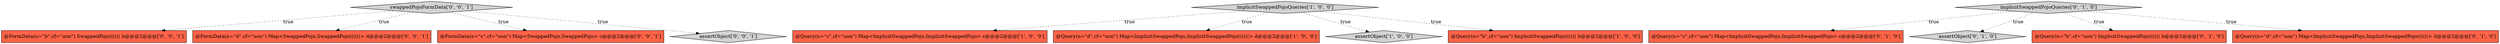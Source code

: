 digraph {
14 [style = filled, label = "@FormData(n=\"b\",cf=\"uon\") SwappedPojo(((((( b@@@2@@@['0', '0', '1']", fillcolor = tomato, shape = box image = "AAA0AAABBB3BBB"];
11 [style = filled, label = "@FormData(n=\"d\",cf=\"uon\") Map<SwappedPojo,SwappedPojo((((((> d@@@2@@@['0', '0', '1']", fillcolor = tomato, shape = box image = "AAA0AAABBB3BBB"];
10 [style = filled, label = "@FormData(n=\"c\",cf=\"uon\") Map<SwappedPojo,SwappedPojo> c@@@2@@@['0', '0', '1']", fillcolor = tomato, shape = box image = "AAA0AAABBB3BBB"];
2 [style = filled, label = "@Query(n=\"c\",cf=\"uon\") Map<ImplicitSwappedPojo,ImplicitSwappedPojo> c@@@2@@@['1', '0', '0']", fillcolor = tomato, shape = box image = "AAA0AAABBB1BBB"];
9 [style = filled, label = "@Query(n=\"c\",cf=\"uon\") Map<ImplicitSwappedPojo,ImplicitSwappedPojo> c@@@2@@@['0', '1', '0']", fillcolor = tomato, shape = box image = "AAA0AAABBB2BBB"];
3 [style = filled, label = "@Query(n=\"d\",cf=\"uon\") Map<ImplicitSwappedPojo,ImplicitSwappedPojo((((((> d@@@2@@@['1', '0', '0']", fillcolor = tomato, shape = box image = "AAA0AAABBB1BBB"];
6 [style = filled, label = "assertObject['0', '1', '0']", fillcolor = lightgray, shape = diamond image = "AAA0AAABBB2BBB"];
7 [style = filled, label = "@Query(n=\"b\",cf=\"uon\") ImplicitSwappedPojo(((((( b@@@2@@@['0', '1', '0']", fillcolor = tomato, shape = box image = "AAA0AAABBB2BBB"];
5 [style = filled, label = "@Query(n=\"d\",cf=\"uon\") Map<ImplicitSwappedPojo,ImplicitSwappedPojo((((((> d@@@2@@@['0', '1', '0']", fillcolor = tomato, shape = box image = "AAA0AAABBB2BBB"];
12 [style = filled, label = "assertObject['0', '0', '1']", fillcolor = lightgray, shape = diamond image = "AAA0AAABBB3BBB"];
4 [style = filled, label = "implicitSwappedPojoQueries['1', '0', '0']", fillcolor = lightgray, shape = diamond image = "AAA0AAABBB1BBB"];
8 [style = filled, label = "implicitSwappedPojoQueries['0', '1', '0']", fillcolor = lightgray, shape = diamond image = "AAA0AAABBB2BBB"];
13 [style = filled, label = "swappedPojoFormData['0', '0', '1']", fillcolor = lightgray, shape = diamond image = "AAA0AAABBB3BBB"];
0 [style = filled, label = "assertObject['1', '0', '0']", fillcolor = lightgray, shape = diamond image = "AAA0AAABBB1BBB"];
1 [style = filled, label = "@Query(n=\"b\",cf=\"uon\") ImplicitSwappedPojo(((((( b@@@2@@@['1', '0', '0']", fillcolor = tomato, shape = box image = "AAA0AAABBB1BBB"];
13->11 [style = dotted, label="true"];
8->7 [style = dotted, label="true"];
4->3 [style = dotted, label="true"];
8->9 [style = dotted, label="true"];
8->6 [style = dotted, label="true"];
13->14 [style = dotted, label="true"];
8->5 [style = dotted, label="true"];
4->1 [style = dotted, label="true"];
13->12 [style = dotted, label="true"];
13->10 [style = dotted, label="true"];
4->2 [style = dotted, label="true"];
4->0 [style = dotted, label="true"];
}
